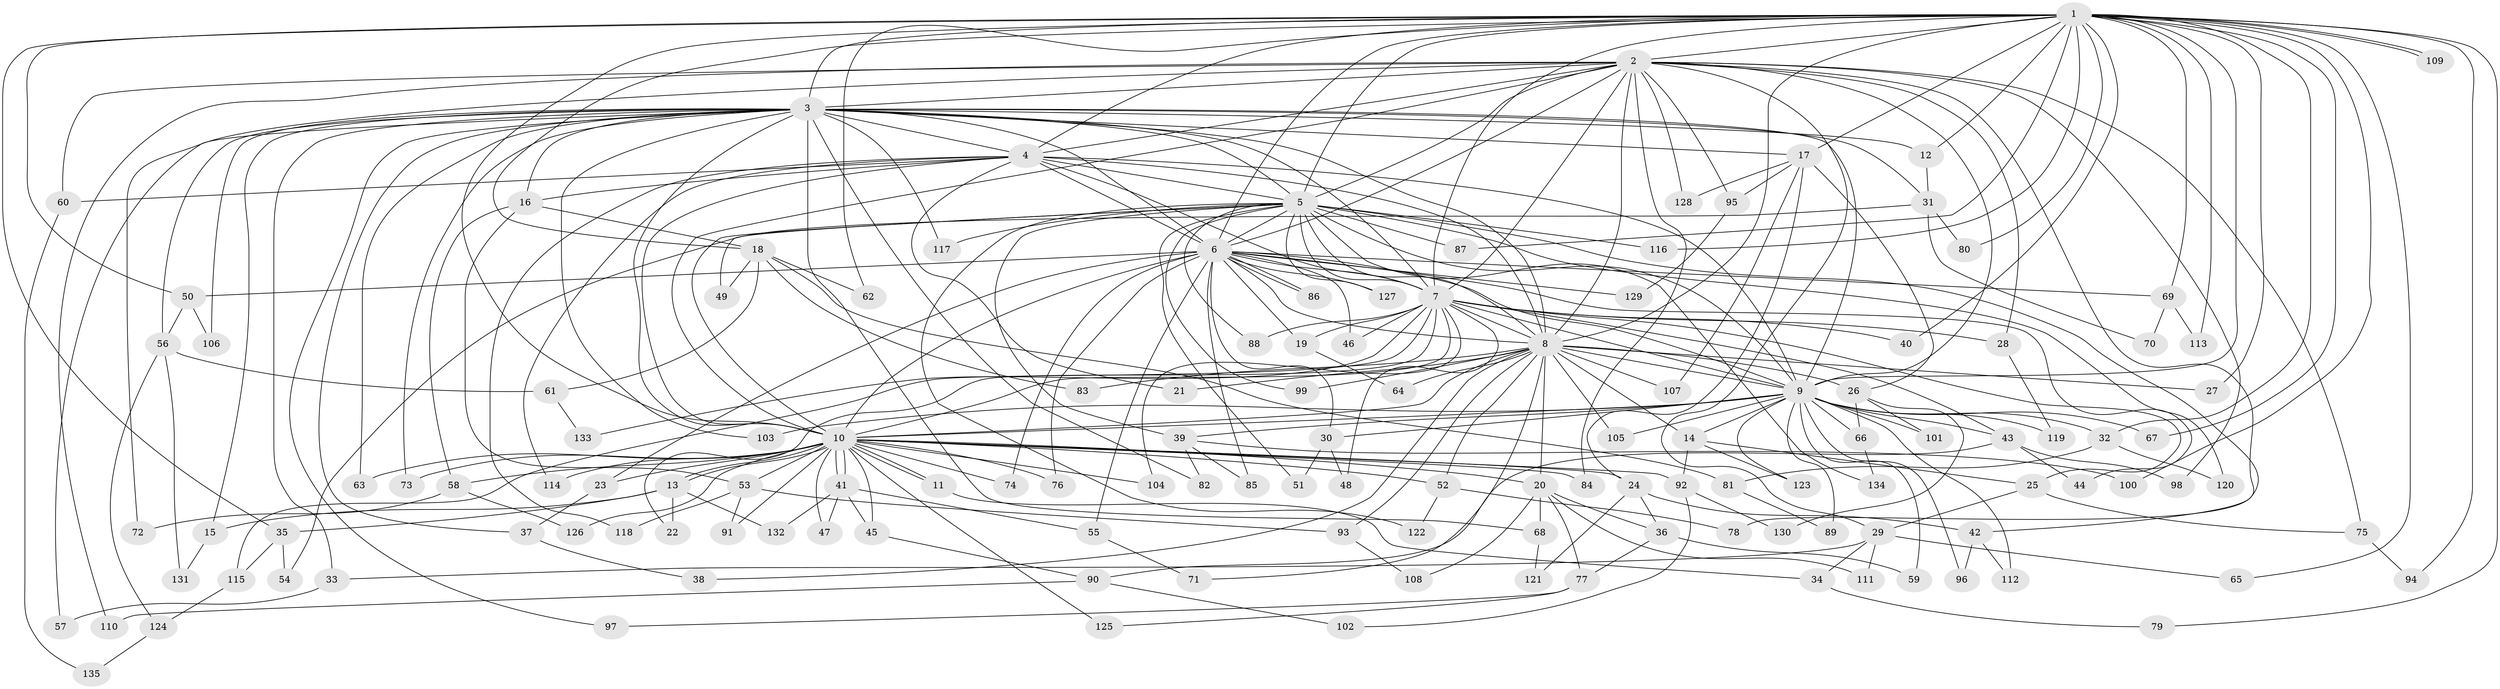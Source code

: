 // Generated by graph-tools (version 1.1) at 2025/14/03/09/25 04:14:15]
// undirected, 135 vertices, 295 edges
graph export_dot {
graph [start="1"]
  node [color=gray90,style=filled];
  1;
  2;
  3;
  4;
  5;
  6;
  7;
  8;
  9;
  10;
  11;
  12;
  13;
  14;
  15;
  16;
  17;
  18;
  19;
  20;
  21;
  22;
  23;
  24;
  25;
  26;
  27;
  28;
  29;
  30;
  31;
  32;
  33;
  34;
  35;
  36;
  37;
  38;
  39;
  40;
  41;
  42;
  43;
  44;
  45;
  46;
  47;
  48;
  49;
  50;
  51;
  52;
  53;
  54;
  55;
  56;
  57;
  58;
  59;
  60;
  61;
  62;
  63;
  64;
  65;
  66;
  67;
  68;
  69;
  70;
  71;
  72;
  73;
  74;
  75;
  76;
  77;
  78;
  79;
  80;
  81;
  82;
  83;
  84;
  85;
  86;
  87;
  88;
  89;
  90;
  91;
  92;
  93;
  94;
  95;
  96;
  97;
  98;
  99;
  100;
  101;
  102;
  103;
  104;
  105;
  106;
  107;
  108;
  109;
  110;
  111;
  112;
  113;
  114;
  115;
  116;
  117;
  118;
  119;
  120;
  121;
  122;
  123;
  124;
  125;
  126;
  127;
  128;
  129;
  130;
  131;
  132;
  133;
  134;
  135;
  1 -- 2;
  1 -- 3;
  1 -- 4;
  1 -- 5;
  1 -- 6;
  1 -- 7;
  1 -- 8;
  1 -- 9;
  1 -- 10;
  1 -- 12;
  1 -- 17;
  1 -- 18;
  1 -- 27;
  1 -- 32;
  1 -- 35;
  1 -- 40;
  1 -- 50;
  1 -- 62;
  1 -- 65;
  1 -- 67;
  1 -- 69;
  1 -- 79;
  1 -- 80;
  1 -- 87;
  1 -- 94;
  1 -- 100;
  1 -- 109;
  1 -- 109;
  1 -- 113;
  1 -- 116;
  2 -- 3;
  2 -- 4;
  2 -- 5;
  2 -- 6;
  2 -- 7;
  2 -- 8;
  2 -- 9;
  2 -- 10;
  2 -- 28;
  2 -- 29;
  2 -- 60;
  2 -- 72;
  2 -- 75;
  2 -- 78;
  2 -- 84;
  2 -- 95;
  2 -- 98;
  2 -- 110;
  2 -- 128;
  3 -- 4;
  3 -- 5;
  3 -- 6;
  3 -- 7;
  3 -- 8;
  3 -- 9;
  3 -- 10;
  3 -- 12;
  3 -- 15;
  3 -- 16;
  3 -- 17;
  3 -- 31;
  3 -- 33;
  3 -- 37;
  3 -- 56;
  3 -- 57;
  3 -- 63;
  3 -- 68;
  3 -- 73;
  3 -- 82;
  3 -- 97;
  3 -- 103;
  3 -- 106;
  3 -- 117;
  4 -- 5;
  4 -- 6;
  4 -- 7;
  4 -- 8;
  4 -- 9;
  4 -- 10;
  4 -- 16;
  4 -- 21;
  4 -- 60;
  4 -- 114;
  4 -- 118;
  5 -- 6;
  5 -- 7;
  5 -- 8;
  5 -- 9;
  5 -- 10;
  5 -- 39;
  5 -- 42;
  5 -- 49;
  5 -- 51;
  5 -- 87;
  5 -- 88;
  5 -- 99;
  5 -- 116;
  5 -- 117;
  5 -- 120;
  5 -- 122;
  5 -- 127;
  5 -- 134;
  6 -- 7;
  6 -- 8;
  6 -- 9;
  6 -- 10;
  6 -- 19;
  6 -- 23;
  6 -- 30;
  6 -- 44;
  6 -- 46;
  6 -- 50;
  6 -- 55;
  6 -- 69;
  6 -- 74;
  6 -- 76;
  6 -- 85;
  6 -- 86;
  6 -- 86;
  6 -- 127;
  6 -- 129;
  7 -- 8;
  7 -- 9;
  7 -- 10;
  7 -- 19;
  7 -- 22;
  7 -- 25;
  7 -- 28;
  7 -- 40;
  7 -- 43;
  7 -- 46;
  7 -- 48;
  7 -- 88;
  7 -- 104;
  7 -- 115;
  7 -- 133;
  8 -- 9;
  8 -- 10;
  8 -- 14;
  8 -- 20;
  8 -- 21;
  8 -- 26;
  8 -- 27;
  8 -- 38;
  8 -- 52;
  8 -- 64;
  8 -- 71;
  8 -- 83;
  8 -- 93;
  8 -- 99;
  8 -- 105;
  8 -- 107;
  9 -- 10;
  9 -- 14;
  9 -- 30;
  9 -- 32;
  9 -- 39;
  9 -- 43;
  9 -- 59;
  9 -- 66;
  9 -- 67;
  9 -- 89;
  9 -- 96;
  9 -- 101;
  9 -- 103;
  9 -- 105;
  9 -- 112;
  9 -- 119;
  9 -- 123;
  10 -- 11;
  10 -- 11;
  10 -- 13;
  10 -- 13;
  10 -- 20;
  10 -- 23;
  10 -- 24;
  10 -- 41;
  10 -- 41;
  10 -- 45;
  10 -- 47;
  10 -- 52;
  10 -- 53;
  10 -- 58;
  10 -- 63;
  10 -- 73;
  10 -- 74;
  10 -- 76;
  10 -- 84;
  10 -- 91;
  10 -- 92;
  10 -- 104;
  10 -- 114;
  10 -- 125;
  10 -- 126;
  11 -- 34;
  12 -- 31;
  13 -- 15;
  13 -- 22;
  13 -- 35;
  13 -- 132;
  14 -- 25;
  14 -- 92;
  14 -- 123;
  15 -- 131;
  16 -- 18;
  16 -- 53;
  16 -- 58;
  17 -- 24;
  17 -- 26;
  17 -- 95;
  17 -- 107;
  17 -- 128;
  18 -- 49;
  18 -- 61;
  18 -- 62;
  18 -- 81;
  18 -- 83;
  19 -- 64;
  20 -- 36;
  20 -- 68;
  20 -- 77;
  20 -- 108;
  20 -- 111;
  23 -- 37;
  24 -- 36;
  24 -- 42;
  24 -- 121;
  25 -- 29;
  25 -- 75;
  26 -- 66;
  26 -- 101;
  26 -- 130;
  28 -- 119;
  29 -- 33;
  29 -- 34;
  29 -- 65;
  29 -- 111;
  30 -- 48;
  30 -- 51;
  31 -- 54;
  31 -- 70;
  31 -- 80;
  32 -- 81;
  32 -- 120;
  33 -- 57;
  34 -- 79;
  35 -- 54;
  35 -- 115;
  36 -- 59;
  36 -- 77;
  37 -- 38;
  39 -- 82;
  39 -- 85;
  39 -- 100;
  41 -- 45;
  41 -- 47;
  41 -- 55;
  41 -- 132;
  42 -- 96;
  42 -- 112;
  43 -- 44;
  43 -- 90;
  43 -- 98;
  45 -- 90;
  50 -- 56;
  50 -- 106;
  52 -- 78;
  52 -- 122;
  53 -- 91;
  53 -- 93;
  53 -- 118;
  55 -- 71;
  56 -- 61;
  56 -- 124;
  56 -- 131;
  58 -- 72;
  58 -- 126;
  60 -- 135;
  61 -- 133;
  66 -- 134;
  68 -- 121;
  69 -- 70;
  69 -- 113;
  75 -- 94;
  77 -- 97;
  77 -- 125;
  81 -- 89;
  90 -- 102;
  90 -- 110;
  92 -- 102;
  92 -- 130;
  93 -- 108;
  95 -- 129;
  115 -- 124;
  124 -- 135;
}
